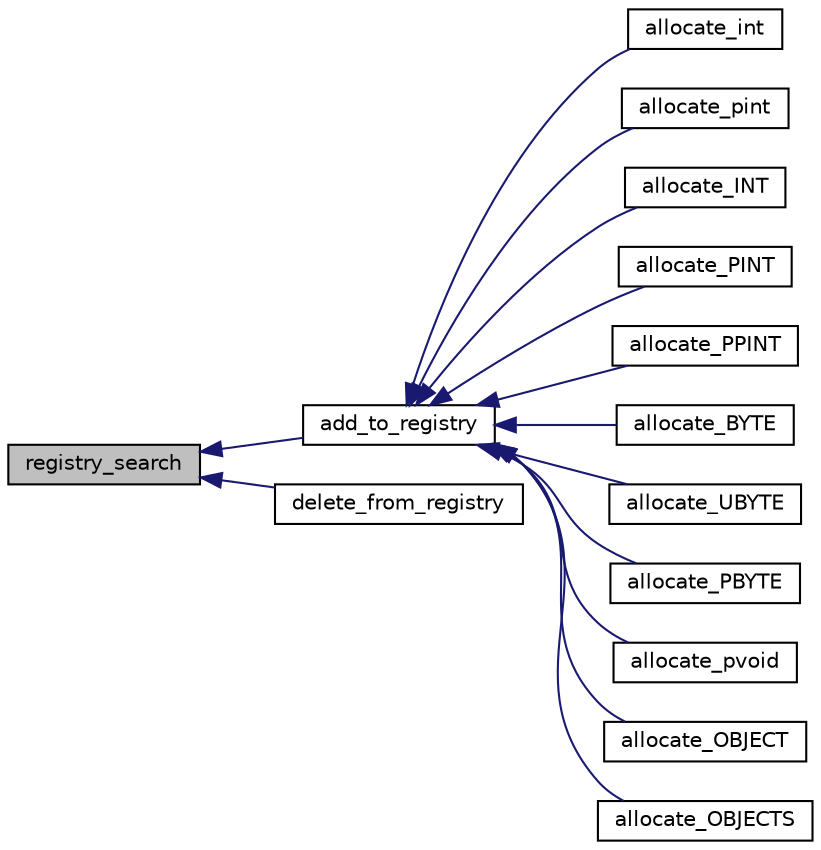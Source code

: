 digraph "registry_search"
{
  edge [fontname="Helvetica",fontsize="10",labelfontname="Helvetica",labelfontsize="10"];
  node [fontname="Helvetica",fontsize="10",shape=record];
  rankdir="LR";
  Node15396 [label="registry_search",height=0.2,width=0.4,color="black", fillcolor="grey75", style="filled", fontcolor="black"];
  Node15396 -> Node15397 [dir="back",color="midnightblue",fontsize="10",style="solid",fontname="Helvetica"];
  Node15397 [label="add_to_registry",height=0.2,width=0.4,color="black", fillcolor="white", style="filled",URL="$df/d84/foundations_2io__and__os_2memory_8_c.html#a6920a250c4e7a0770cdef39eb9bf20ad"];
  Node15397 -> Node15398 [dir="back",color="midnightblue",fontsize="10",style="solid",fontname="Helvetica"];
  Node15398 [label="allocate_int",height=0.2,width=0.4,color="black", fillcolor="white", style="filled",URL="$df/d84/foundations_2io__and__os_2memory_8_c.html#a9b47024ab51fba0a4caa91b135180600"];
  Node15397 -> Node15399 [dir="back",color="midnightblue",fontsize="10",style="solid",fontname="Helvetica"];
  Node15399 [label="allocate_pint",height=0.2,width=0.4,color="black", fillcolor="white", style="filled",URL="$df/d84/foundations_2io__and__os_2memory_8_c.html#a3a50cc984522bb09aab287d0715d4ca8"];
  Node15397 -> Node15400 [dir="back",color="midnightblue",fontsize="10",style="solid",fontname="Helvetica"];
  Node15400 [label="allocate_INT",height=0.2,width=0.4,color="black", fillcolor="white", style="filled",URL="$df/d84/foundations_2io__and__os_2memory_8_c.html#a84a9edf7155c5b8f9219d6b6088ada9e"];
  Node15397 -> Node15401 [dir="back",color="midnightblue",fontsize="10",style="solid",fontname="Helvetica"];
  Node15401 [label="allocate_PINT",height=0.2,width=0.4,color="black", fillcolor="white", style="filled",URL="$df/d84/foundations_2io__and__os_2memory_8_c.html#a4e3aa482887495c0457bbef16bd5fb93"];
  Node15397 -> Node15402 [dir="back",color="midnightblue",fontsize="10",style="solid",fontname="Helvetica"];
  Node15402 [label="allocate_PPINT",height=0.2,width=0.4,color="black", fillcolor="white", style="filled",URL="$df/d84/foundations_2io__and__os_2memory_8_c.html#ad79d92f6a01dd10c6717cbe7fe45e443"];
  Node15397 -> Node15403 [dir="back",color="midnightblue",fontsize="10",style="solid",fontname="Helvetica"];
  Node15403 [label="allocate_BYTE",height=0.2,width=0.4,color="black", fillcolor="white", style="filled",URL="$df/d84/foundations_2io__and__os_2memory_8_c.html#aac4b971fcef6702a53062bde2fd6b755"];
  Node15397 -> Node15404 [dir="back",color="midnightblue",fontsize="10",style="solid",fontname="Helvetica"];
  Node15404 [label="allocate_UBYTE",height=0.2,width=0.4,color="black", fillcolor="white", style="filled",URL="$df/d84/foundations_2io__and__os_2memory_8_c.html#aa1b801aa0820b66be427e9a1e0aeea03"];
  Node15397 -> Node15405 [dir="back",color="midnightblue",fontsize="10",style="solid",fontname="Helvetica"];
  Node15405 [label="allocate_PBYTE",height=0.2,width=0.4,color="black", fillcolor="white", style="filled",URL="$df/d84/foundations_2io__and__os_2memory_8_c.html#a089bee2036889c1f3d02c163f4b5d6ab"];
  Node15397 -> Node15406 [dir="back",color="midnightblue",fontsize="10",style="solid",fontname="Helvetica"];
  Node15406 [label="allocate_pvoid",height=0.2,width=0.4,color="black", fillcolor="white", style="filled",URL="$df/d84/foundations_2io__and__os_2memory_8_c.html#a0b121faaf69ba87cd8656f41c9ae8cc0"];
  Node15397 -> Node15407 [dir="back",color="midnightblue",fontsize="10",style="solid",fontname="Helvetica"];
  Node15407 [label="allocate_OBJECT",height=0.2,width=0.4,color="black", fillcolor="white", style="filled",URL="$df/d84/foundations_2io__and__os_2memory_8_c.html#a5efd352b66c5bd5cd9eb5d233b803e15"];
  Node15397 -> Node15408 [dir="back",color="midnightblue",fontsize="10",style="solid",fontname="Helvetica"];
  Node15408 [label="allocate_OBJECTS",height=0.2,width=0.4,color="black", fillcolor="white", style="filled",URL="$df/d84/foundations_2io__and__os_2memory_8_c.html#af5314236ae007b44933b88f9214b031c"];
  Node15396 -> Node15409 [dir="back",color="midnightblue",fontsize="10",style="solid",fontname="Helvetica"];
  Node15409 [label="delete_from_registry",height=0.2,width=0.4,color="black", fillcolor="white", style="filled",URL="$df/d84/foundations_2io__and__os_2memory_8_c.html#ad4070b75aa389dce4dea489e498d03c5"];
}
